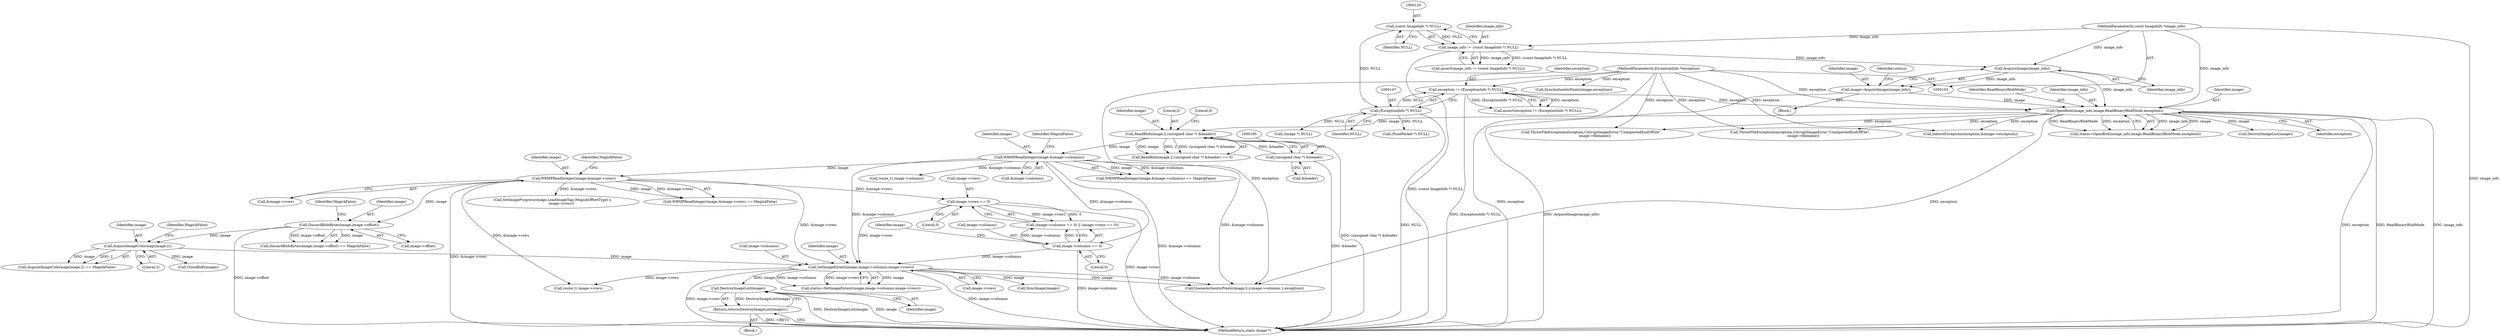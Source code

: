 digraph "0_ImageMagick_f6e9d0d9955e85bdd7540b251cd50d598dacc5e6_72@pointer" {
"1000298" [label="(Call,DestroyImageList(image))"];
"1000278" [label="(Call,SetImageExtent(image,image->columns,image->rows))"];
"1000255" [label="(Call,AcquireImageColormap(image,2))"];
"1000240" [label="(Call,DiscardBlobBytes(image,image->offset))"];
"1000213" [label="(Call,WBMPReadInteger(image,&image->rows))"];
"1000201" [label="(Call,WBMPReadInteger(image,&image->columns))"];
"1000181" [label="(Call,ReadBlob(image,2,(unsigned char *) &header))"];
"1000161" [label="(Call,OpenBlob(image_info,image,ReadBinaryBlobMode,exception))"];
"1000157" [label="(Call,AcquireImage(image_info))"];
"1000117" [label="(Call,image_info != (const ImageInfo *) NULL)"];
"1000104" [label="(MethodParameterIn,const ImageInfo *image_info)"];
"1000119" [label="(Call,(const ImageInfo *) NULL)"];
"1000155" [label="(Call,image=AcquireImage(image_info))"];
"1000144" [label="(Call,exception != (ExceptionInfo *) NULL)"];
"1000105" [label="(MethodParameterIn,ExceptionInfo *exception)"];
"1000146" [label="(Call,(ExceptionInfo *) NULL)"];
"1000184" [label="(Call,(unsigned char *) &header)"];
"1000225" [label="(Call,image->columns == 0)"];
"1000230" [label="(Call,image->rows == 0)"];
"1000297" [label="(Return,return(DestroyImageList(image));)"];
"1000258" [label="(Identifier,MagickFalse)"];
"1000397" [label="(Call,SyncAuthenticPixels(image,exception))"];
"1000181" [label="(Call,ReadBlob(image,2,(unsigned char *) &header))"];
"1000213" [label="(Call,WBMPReadInteger(image,&image->rows))"];
"1000298" [label="(Call,DestroyImageList(image))"];
"1000290" [label="(Block,)"];
"1000202" [label="(Identifier,image)"];
"1000121" [label="(Identifier,NULL)"];
"1000212" [label="(Call,WBMPReadInteger(image,&image->rows) == MagickFalse)"];
"1000348" [label="(Call,(ssize_t) image->columns)"];
"1000224" [label="(Call,(image->columns == 0) || (image->rows == 0))"];
"1000201" [label="(Call,WBMPReadInteger(image,&image->columns))"];
"1000316" [label="(Call,QueueAuthenticPixels(image,0,y,image->columns,1,exception))"];
"1000163" [label="(Identifier,image)"];
"1000164" [label="(Identifier,ReadBinaryBlobMode)"];
"1000186" [label="(Call,&header)"];
"1000182" [label="(Identifier,image)"];
"1000162" [label="(Identifier,image_info)"];
"1000229" [label="(Literal,0)"];
"1000226" [label="(Call,image->columns)"];
"1000105" [label="(MethodParameterIn,ExceptionInfo *exception)"];
"1000106" [label="(Block,)"];
"1000143" [label="(Call,assert(exception != (ExceptionInfo *) NULL))"];
"1000291" [label="(Call,InheritException(exception,&image->exception))"];
"1000148" [label="(Identifier,NULL)"];
"1000276" [label="(Call,status=SetImageExtent(image,image->columns,image->rows))"];
"1000116" [label="(Call,assert(image_info != (const ImageInfo *) NULL))"];
"1000271" [label="(Call,CloseBlob(image))"];
"1000203" [label="(Call,&image->columns)"];
"1000255" [label="(Call,AcquireImageColormap(image,2))"];
"1000231" [label="(Call,image->rows)"];
"1000215" [label="(Call,&image->rows)"];
"1000160" [label="(Identifier,status)"];
"1000280" [label="(Call,image->columns)"];
"1000245" [label="(Identifier,MagickFalse)"];
"1000158" [label="(Identifier,image_info)"];
"1000219" [label="(Identifier,MagickFalse)"];
"1000161" [label="(Call,OpenBlob(image_info,image,ReadBinaryBlobMode,exception))"];
"1000306" [label="(Call,(ssize_t) image->rows)"];
"1000117" [label="(Call,image_info != (const ImageInfo *) NULL)"];
"1000159" [label="(Call,status=OpenBlob(image_info,image,ReadBinaryBlobMode,exception))"];
"1000278" [label="(Call,SetImageExtent(image,image->columns,image->rows))"];
"1000441" [label="(MethodReturn,static Image *)"];
"1000283" [label="(Call,image->rows)"];
"1000183" [label="(Literal,2)"];
"1000230" [label="(Call,image->rows == 0)"];
"1000188" [label="(Literal,0)"];
"1000146" [label="(Call,(ExceptionInfo *) NULL)"];
"1000328" [label="(Call,(PixelPacket *) NULL)"];
"1000256" [label="(Identifier,image)"];
"1000427" [label="(Call,ThrowFileException(exception,CorruptImageError,\"UnexpectedEndOfFile\",\n      image->filename))"];
"1000118" [label="(Identifier,image_info)"];
"1000156" [label="(Identifier,image)"];
"1000242" [label="(Call,image->offset)"];
"1000297" [label="(Return,return(DestroyImageList(image));)"];
"1000234" [label="(Literal,0)"];
"1000207" [label="(Identifier,MagickFalse)"];
"1000157" [label="(Call,AcquireImage(image_info))"];
"1000232" [label="(Identifier,image)"];
"1000184" [label="(Call,(unsigned char *) &header)"];
"1000104" [label="(MethodParameterIn,const ImageInfo *image_info)"];
"1000420" [label="(Call,SyncImage(image))"];
"1000246" [label="(Call,ThrowFileException(exception,CorruptImageError,\"UnexpectedEndOfFile\",\n      image->filename))"];
"1000155" [label="(Call,image=AcquireImage(image_info))"];
"1000404" [label="(Call,SetImageProgress(image,LoadImageTag,(MagickOffsetType) y,\n                image->rows))"];
"1000145" [label="(Identifier,exception)"];
"1000279" [label="(Identifier,image)"];
"1000240" [label="(Call,DiscardBlobBytes(image,image->offset))"];
"1000119" [label="(Call,(const ImageInfo *) NULL)"];
"1000144" [label="(Call,exception != (ExceptionInfo *) NULL)"];
"1000176" [label="(Call,(Image *) NULL)"];
"1000257" [label="(Literal,2)"];
"1000299" [label="(Identifier,image)"];
"1000173" [label="(Call,DestroyImageList(image))"];
"1000254" [label="(Call,AcquireImageColormap(image,2) == MagickFalse)"];
"1000165" [label="(Identifier,exception)"];
"1000225" [label="(Call,image->columns == 0)"];
"1000241" [label="(Identifier,image)"];
"1000200" [label="(Call,WBMPReadInteger(image,&image->columns) == MagickFalse)"];
"1000239" [label="(Call,DiscardBlobBytes(image,image->offset) == MagickFalse)"];
"1000214" [label="(Identifier,image)"];
"1000180" [label="(Call,ReadBlob(image,2,(unsigned char *) &header) == 0)"];
"1000298" -> "1000297"  [label="AST: "];
"1000298" -> "1000299"  [label="CFG: "];
"1000299" -> "1000298"  [label="AST: "];
"1000297" -> "1000298"  [label="CFG: "];
"1000298" -> "1000441"  [label="DDG: DestroyImageList(image)"];
"1000298" -> "1000441"  [label="DDG: image"];
"1000298" -> "1000297"  [label="DDG: DestroyImageList(image)"];
"1000278" -> "1000298"  [label="DDG: image"];
"1000278" -> "1000276"  [label="AST: "];
"1000278" -> "1000283"  [label="CFG: "];
"1000279" -> "1000278"  [label="AST: "];
"1000280" -> "1000278"  [label="AST: "];
"1000283" -> "1000278"  [label="AST: "];
"1000276" -> "1000278"  [label="CFG: "];
"1000278" -> "1000441"  [label="DDG: image->columns"];
"1000278" -> "1000441"  [label="DDG: image->rows"];
"1000278" -> "1000276"  [label="DDG: image"];
"1000278" -> "1000276"  [label="DDG: image->columns"];
"1000278" -> "1000276"  [label="DDG: image->rows"];
"1000255" -> "1000278"  [label="DDG: image"];
"1000225" -> "1000278"  [label="DDG: image->columns"];
"1000201" -> "1000278"  [label="DDG: &image->columns"];
"1000230" -> "1000278"  [label="DDG: image->rows"];
"1000213" -> "1000278"  [label="DDG: &image->rows"];
"1000278" -> "1000306"  [label="DDG: image->rows"];
"1000278" -> "1000316"  [label="DDG: image"];
"1000278" -> "1000316"  [label="DDG: image->columns"];
"1000278" -> "1000420"  [label="DDG: image"];
"1000255" -> "1000254"  [label="AST: "];
"1000255" -> "1000257"  [label="CFG: "];
"1000256" -> "1000255"  [label="AST: "];
"1000257" -> "1000255"  [label="AST: "];
"1000258" -> "1000255"  [label="CFG: "];
"1000255" -> "1000254"  [label="DDG: image"];
"1000255" -> "1000254"  [label="DDG: 2"];
"1000240" -> "1000255"  [label="DDG: image"];
"1000255" -> "1000271"  [label="DDG: image"];
"1000240" -> "1000239"  [label="AST: "];
"1000240" -> "1000242"  [label="CFG: "];
"1000241" -> "1000240"  [label="AST: "];
"1000242" -> "1000240"  [label="AST: "];
"1000245" -> "1000240"  [label="CFG: "];
"1000240" -> "1000441"  [label="DDG: image->offset"];
"1000240" -> "1000239"  [label="DDG: image"];
"1000240" -> "1000239"  [label="DDG: image->offset"];
"1000213" -> "1000240"  [label="DDG: image"];
"1000213" -> "1000212"  [label="AST: "];
"1000213" -> "1000215"  [label="CFG: "];
"1000214" -> "1000213"  [label="AST: "];
"1000215" -> "1000213"  [label="AST: "];
"1000219" -> "1000213"  [label="CFG: "];
"1000213" -> "1000441"  [label="DDG: &image->rows"];
"1000213" -> "1000212"  [label="DDG: image"];
"1000213" -> "1000212"  [label="DDG: &image->rows"];
"1000201" -> "1000213"  [label="DDG: image"];
"1000213" -> "1000230"  [label="DDG: &image->rows"];
"1000213" -> "1000306"  [label="DDG: &image->rows"];
"1000213" -> "1000404"  [label="DDG: &image->rows"];
"1000201" -> "1000200"  [label="AST: "];
"1000201" -> "1000203"  [label="CFG: "];
"1000202" -> "1000201"  [label="AST: "];
"1000203" -> "1000201"  [label="AST: "];
"1000207" -> "1000201"  [label="CFG: "];
"1000201" -> "1000441"  [label="DDG: &image->columns"];
"1000201" -> "1000200"  [label="DDG: image"];
"1000201" -> "1000200"  [label="DDG: &image->columns"];
"1000181" -> "1000201"  [label="DDG: image"];
"1000201" -> "1000225"  [label="DDG: &image->columns"];
"1000201" -> "1000316"  [label="DDG: &image->columns"];
"1000201" -> "1000348"  [label="DDG: &image->columns"];
"1000181" -> "1000180"  [label="AST: "];
"1000181" -> "1000184"  [label="CFG: "];
"1000182" -> "1000181"  [label="AST: "];
"1000183" -> "1000181"  [label="AST: "];
"1000184" -> "1000181"  [label="AST: "];
"1000188" -> "1000181"  [label="CFG: "];
"1000181" -> "1000441"  [label="DDG: (unsigned char *) &header"];
"1000181" -> "1000180"  [label="DDG: image"];
"1000181" -> "1000180"  [label="DDG: 2"];
"1000181" -> "1000180"  [label="DDG: (unsigned char *) &header"];
"1000161" -> "1000181"  [label="DDG: image"];
"1000184" -> "1000181"  [label="DDG: &header"];
"1000161" -> "1000159"  [label="AST: "];
"1000161" -> "1000165"  [label="CFG: "];
"1000162" -> "1000161"  [label="AST: "];
"1000163" -> "1000161"  [label="AST: "];
"1000164" -> "1000161"  [label="AST: "];
"1000165" -> "1000161"  [label="AST: "];
"1000159" -> "1000161"  [label="CFG: "];
"1000161" -> "1000441"  [label="DDG: ReadBinaryBlobMode"];
"1000161" -> "1000441"  [label="DDG: image_info"];
"1000161" -> "1000441"  [label="DDG: exception"];
"1000161" -> "1000159"  [label="DDG: image_info"];
"1000161" -> "1000159"  [label="DDG: image"];
"1000161" -> "1000159"  [label="DDG: ReadBinaryBlobMode"];
"1000161" -> "1000159"  [label="DDG: exception"];
"1000157" -> "1000161"  [label="DDG: image_info"];
"1000104" -> "1000161"  [label="DDG: image_info"];
"1000155" -> "1000161"  [label="DDG: image"];
"1000144" -> "1000161"  [label="DDG: exception"];
"1000105" -> "1000161"  [label="DDG: exception"];
"1000161" -> "1000173"  [label="DDG: image"];
"1000161" -> "1000246"  [label="DDG: exception"];
"1000161" -> "1000291"  [label="DDG: exception"];
"1000161" -> "1000316"  [label="DDG: exception"];
"1000161" -> "1000427"  [label="DDG: exception"];
"1000157" -> "1000155"  [label="AST: "];
"1000157" -> "1000158"  [label="CFG: "];
"1000158" -> "1000157"  [label="AST: "];
"1000155" -> "1000157"  [label="CFG: "];
"1000157" -> "1000155"  [label="DDG: image_info"];
"1000117" -> "1000157"  [label="DDG: image_info"];
"1000104" -> "1000157"  [label="DDG: image_info"];
"1000117" -> "1000116"  [label="AST: "];
"1000117" -> "1000119"  [label="CFG: "];
"1000118" -> "1000117"  [label="AST: "];
"1000119" -> "1000117"  [label="AST: "];
"1000116" -> "1000117"  [label="CFG: "];
"1000117" -> "1000441"  [label="DDG: (const ImageInfo *) NULL"];
"1000117" -> "1000116"  [label="DDG: image_info"];
"1000117" -> "1000116"  [label="DDG: (const ImageInfo *) NULL"];
"1000104" -> "1000117"  [label="DDG: image_info"];
"1000119" -> "1000117"  [label="DDG: NULL"];
"1000104" -> "1000103"  [label="AST: "];
"1000104" -> "1000441"  [label="DDG: image_info"];
"1000119" -> "1000121"  [label="CFG: "];
"1000120" -> "1000119"  [label="AST: "];
"1000121" -> "1000119"  [label="AST: "];
"1000119" -> "1000146"  [label="DDG: NULL"];
"1000155" -> "1000106"  [label="AST: "];
"1000156" -> "1000155"  [label="AST: "];
"1000160" -> "1000155"  [label="CFG: "];
"1000155" -> "1000441"  [label="DDG: AcquireImage(image_info)"];
"1000144" -> "1000143"  [label="AST: "];
"1000144" -> "1000146"  [label="CFG: "];
"1000145" -> "1000144"  [label="AST: "];
"1000146" -> "1000144"  [label="AST: "];
"1000143" -> "1000144"  [label="CFG: "];
"1000144" -> "1000441"  [label="DDG: (ExceptionInfo *) NULL"];
"1000144" -> "1000143"  [label="DDG: exception"];
"1000144" -> "1000143"  [label="DDG: (ExceptionInfo *) NULL"];
"1000105" -> "1000144"  [label="DDG: exception"];
"1000146" -> "1000144"  [label="DDG: NULL"];
"1000105" -> "1000103"  [label="AST: "];
"1000105" -> "1000441"  [label="DDG: exception"];
"1000105" -> "1000246"  [label="DDG: exception"];
"1000105" -> "1000291"  [label="DDG: exception"];
"1000105" -> "1000316"  [label="DDG: exception"];
"1000105" -> "1000397"  [label="DDG: exception"];
"1000105" -> "1000427"  [label="DDG: exception"];
"1000146" -> "1000148"  [label="CFG: "];
"1000147" -> "1000146"  [label="AST: "];
"1000148" -> "1000146"  [label="AST: "];
"1000146" -> "1000441"  [label="DDG: NULL"];
"1000146" -> "1000176"  [label="DDG: NULL"];
"1000146" -> "1000328"  [label="DDG: NULL"];
"1000184" -> "1000186"  [label="CFG: "];
"1000185" -> "1000184"  [label="AST: "];
"1000186" -> "1000184"  [label="AST: "];
"1000184" -> "1000441"  [label="DDG: &header"];
"1000225" -> "1000224"  [label="AST: "];
"1000225" -> "1000229"  [label="CFG: "];
"1000226" -> "1000225"  [label="AST: "];
"1000229" -> "1000225"  [label="AST: "];
"1000232" -> "1000225"  [label="CFG: "];
"1000224" -> "1000225"  [label="CFG: "];
"1000225" -> "1000441"  [label="DDG: image->columns"];
"1000225" -> "1000224"  [label="DDG: image->columns"];
"1000225" -> "1000224"  [label="DDG: 0"];
"1000230" -> "1000224"  [label="AST: "];
"1000230" -> "1000234"  [label="CFG: "];
"1000231" -> "1000230"  [label="AST: "];
"1000234" -> "1000230"  [label="AST: "];
"1000224" -> "1000230"  [label="CFG: "];
"1000230" -> "1000441"  [label="DDG: image->rows"];
"1000230" -> "1000224"  [label="DDG: image->rows"];
"1000230" -> "1000224"  [label="DDG: 0"];
"1000297" -> "1000290"  [label="AST: "];
"1000441" -> "1000297"  [label="CFG: "];
"1000297" -> "1000441"  [label="DDG: <RET>"];
}
